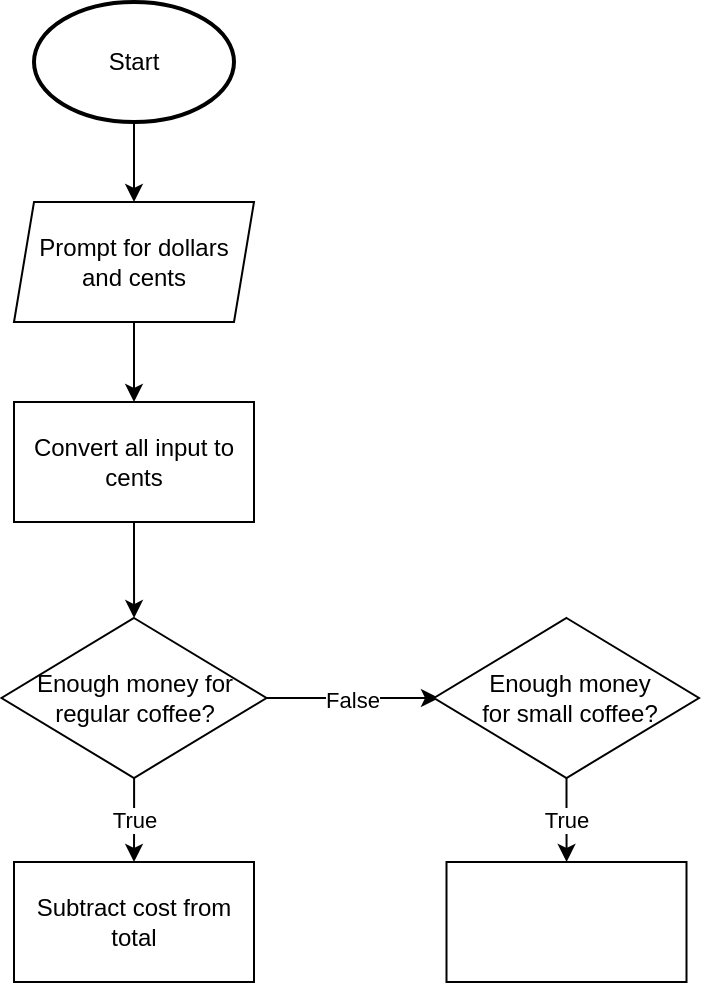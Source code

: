 <mxfile version="13.7.4" type="github">
  <diagram id="C5RBs43oDa-KdzZeNtuy" name="Page-1">
    <mxGraphModel dx="1038" dy="585" grid="1" gridSize="10" guides="1" tooltips="1" connect="1" arrows="1" fold="1" page="1" pageScale="1" pageWidth="850" pageHeight="1100" math="0" shadow="0">
      <root>
        <mxCell id="WIyWlLk6GJQsqaUBKTNV-0" />
        <mxCell id="WIyWlLk6GJQsqaUBKTNV-1" parent="WIyWlLk6GJQsqaUBKTNV-0" />
        <mxCell id="iRkvDIAzvXE8H16qDf4w-6" value="" style="edgeStyle=orthogonalEdgeStyle;rounded=0;orthogonalLoop=1;jettySize=auto;html=1;" edge="1" parent="WIyWlLk6GJQsqaUBKTNV-1" source="iRkvDIAzvXE8H16qDf4w-1" target="iRkvDIAzvXE8H16qDf4w-4">
          <mxGeometry relative="1" as="geometry" />
        </mxCell>
        <mxCell id="iRkvDIAzvXE8H16qDf4w-1" value="Start" style="strokeWidth=2;html=1;shape=mxgraph.flowchart.start_1;whiteSpace=wrap;" vertex="1" parent="WIyWlLk6GJQsqaUBKTNV-1">
          <mxGeometry x="170" y="60" width="100" height="60" as="geometry" />
        </mxCell>
        <mxCell id="iRkvDIAzvXE8H16qDf4w-8" value="" style="edgeStyle=orthogonalEdgeStyle;rounded=0;orthogonalLoop=1;jettySize=auto;html=1;" edge="1" parent="WIyWlLk6GJQsqaUBKTNV-1" source="iRkvDIAzvXE8H16qDf4w-4" target="iRkvDIAzvXE8H16qDf4w-7">
          <mxGeometry relative="1" as="geometry" />
        </mxCell>
        <mxCell id="iRkvDIAzvXE8H16qDf4w-4" value="Prompt for dollars and cents" style="shape=parallelogram;perimeter=parallelogramPerimeter;whiteSpace=wrap;html=1;fixedSize=1;size=10;" vertex="1" parent="WIyWlLk6GJQsqaUBKTNV-1">
          <mxGeometry x="160" y="160" width="120" height="60" as="geometry" />
        </mxCell>
        <mxCell id="iRkvDIAzvXE8H16qDf4w-10" value="" style="edgeStyle=orthogonalEdgeStyle;rounded=0;orthogonalLoop=1;jettySize=auto;html=1;" edge="1" parent="WIyWlLk6GJQsqaUBKTNV-1" source="iRkvDIAzvXE8H16qDf4w-7" target="iRkvDIAzvXE8H16qDf4w-9">
          <mxGeometry relative="1" as="geometry" />
        </mxCell>
        <mxCell id="iRkvDIAzvXE8H16qDf4w-7" value="Convert all input to cents" style="whiteSpace=wrap;html=1;" vertex="1" parent="WIyWlLk6GJQsqaUBKTNV-1">
          <mxGeometry x="160" y="260" width="120" height="60" as="geometry" />
        </mxCell>
        <mxCell id="iRkvDIAzvXE8H16qDf4w-12" value="True" style="edgeStyle=orthogonalEdgeStyle;rounded=0;orthogonalLoop=1;jettySize=auto;html=1;" edge="1" parent="WIyWlLk6GJQsqaUBKTNV-1" source="iRkvDIAzvXE8H16qDf4w-9" target="iRkvDIAzvXE8H16qDf4w-11">
          <mxGeometry relative="1" as="geometry" />
        </mxCell>
        <mxCell id="iRkvDIAzvXE8H16qDf4w-14" value="False" style="edgeStyle=orthogonalEdgeStyle;rounded=0;orthogonalLoop=1;jettySize=auto;html=1;" edge="1" parent="WIyWlLk6GJQsqaUBKTNV-1" source="iRkvDIAzvXE8H16qDf4w-9">
          <mxGeometry relative="1" as="geometry">
            <mxPoint x="372.5" y="408" as="targetPoint" />
          </mxGeometry>
        </mxCell>
        <mxCell id="iRkvDIAzvXE8H16qDf4w-9" value="&lt;p style=&quot;line-height: 120%&quot;&gt;Enough money for regular coffee?&lt;/p&gt;" style="rhombus;whiteSpace=wrap;html=1;spacingLeft=4;spacingRight=4;" vertex="1" parent="WIyWlLk6GJQsqaUBKTNV-1">
          <mxGeometry x="153.75" y="368" width="132.5" height="80" as="geometry" />
        </mxCell>
        <mxCell id="iRkvDIAzvXE8H16qDf4w-11" value="Subtract cost from total" style="whiteSpace=wrap;html=1;" vertex="1" parent="WIyWlLk6GJQsqaUBKTNV-1">
          <mxGeometry x="160" y="490" width="120" height="60" as="geometry" />
        </mxCell>
        <mxCell id="iRkvDIAzvXE8H16qDf4w-18" value="True" style="edgeStyle=orthogonalEdgeStyle;rounded=0;orthogonalLoop=1;jettySize=auto;html=1;" edge="1" parent="WIyWlLk6GJQsqaUBKTNV-1" source="iRkvDIAzvXE8H16qDf4w-15" target="iRkvDIAzvXE8H16qDf4w-17">
          <mxGeometry relative="1" as="geometry" />
        </mxCell>
        <mxCell id="iRkvDIAzvXE8H16qDf4w-15" value="Enough money for small coffee?" style="rhombus;whiteSpace=wrap;html=1;spacingTop=0;spacingLeft=3;" vertex="1" parent="WIyWlLk6GJQsqaUBKTNV-1">
          <mxGeometry x="370" y="368" width="132.5" height="80" as="geometry" />
        </mxCell>
        <mxCell id="iRkvDIAzvXE8H16qDf4w-17" value="" style="whiteSpace=wrap;html=1;spacingTop=0;spacingLeft=3;" vertex="1" parent="WIyWlLk6GJQsqaUBKTNV-1">
          <mxGeometry x="376.25" y="490" width="120" height="60" as="geometry" />
        </mxCell>
      </root>
    </mxGraphModel>
  </diagram>
</mxfile>
